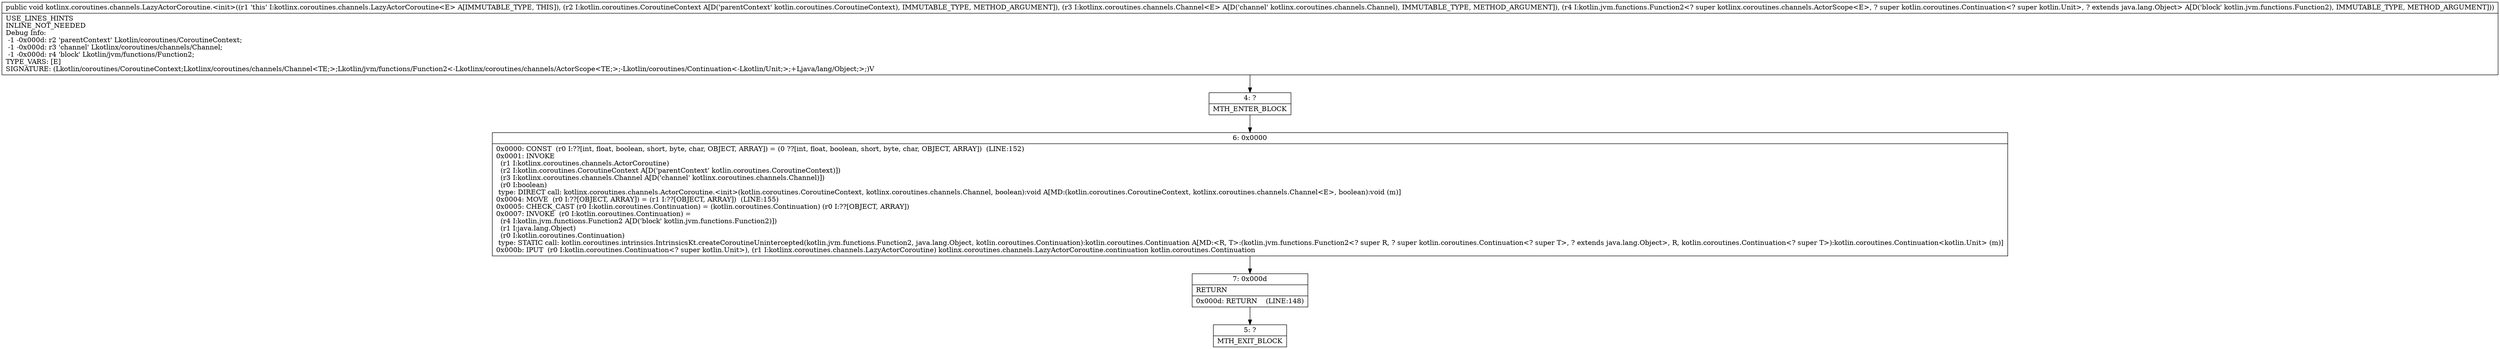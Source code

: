 digraph "CFG forkotlinx.coroutines.channels.LazyActorCoroutine.\<init\>(Lkotlin\/coroutines\/CoroutineContext;Lkotlinx\/coroutines\/channels\/Channel;Lkotlin\/jvm\/functions\/Function2;)V" {
Node_4 [shape=record,label="{4\:\ ?|MTH_ENTER_BLOCK\l}"];
Node_6 [shape=record,label="{6\:\ 0x0000|0x0000: CONST  (r0 I:??[int, float, boolean, short, byte, char, OBJECT, ARRAY]) = (0 ??[int, float, boolean, short, byte, char, OBJECT, ARRAY])  (LINE:152)\l0x0001: INVOKE  \l  (r1 I:kotlinx.coroutines.channels.ActorCoroutine)\l  (r2 I:kotlin.coroutines.CoroutineContext A[D('parentContext' kotlin.coroutines.CoroutineContext)])\l  (r3 I:kotlinx.coroutines.channels.Channel A[D('channel' kotlinx.coroutines.channels.Channel)])\l  (r0 I:boolean)\l type: DIRECT call: kotlinx.coroutines.channels.ActorCoroutine.\<init\>(kotlin.coroutines.CoroutineContext, kotlinx.coroutines.channels.Channel, boolean):void A[MD:(kotlin.coroutines.CoroutineContext, kotlinx.coroutines.channels.Channel\<E\>, boolean):void (m)]\l0x0004: MOVE  (r0 I:??[OBJECT, ARRAY]) = (r1 I:??[OBJECT, ARRAY])  (LINE:155)\l0x0005: CHECK_CAST (r0 I:kotlin.coroutines.Continuation) = (kotlin.coroutines.Continuation) (r0 I:??[OBJECT, ARRAY]) \l0x0007: INVOKE  (r0 I:kotlin.coroutines.Continuation) = \l  (r4 I:kotlin.jvm.functions.Function2 A[D('block' kotlin.jvm.functions.Function2)])\l  (r1 I:java.lang.Object)\l  (r0 I:kotlin.coroutines.Continuation)\l type: STATIC call: kotlin.coroutines.intrinsics.IntrinsicsKt.createCoroutineUnintercepted(kotlin.jvm.functions.Function2, java.lang.Object, kotlin.coroutines.Continuation):kotlin.coroutines.Continuation A[MD:\<R, T\>:(kotlin.jvm.functions.Function2\<? super R, ? super kotlin.coroutines.Continuation\<? super T\>, ? extends java.lang.Object\>, R, kotlin.coroutines.Continuation\<? super T\>):kotlin.coroutines.Continuation\<kotlin.Unit\> (m)]\l0x000b: IPUT  (r0 I:kotlin.coroutines.Continuation\<? super kotlin.Unit\>), (r1 I:kotlinx.coroutines.channels.LazyActorCoroutine) kotlinx.coroutines.channels.LazyActorCoroutine.continuation kotlin.coroutines.Continuation \l}"];
Node_7 [shape=record,label="{7\:\ 0x000d|RETURN\l|0x000d: RETURN    (LINE:148)\l}"];
Node_5 [shape=record,label="{5\:\ ?|MTH_EXIT_BLOCK\l}"];
MethodNode[shape=record,label="{public void kotlinx.coroutines.channels.LazyActorCoroutine.\<init\>((r1 'this' I:kotlinx.coroutines.channels.LazyActorCoroutine\<E\> A[IMMUTABLE_TYPE, THIS]), (r2 I:kotlin.coroutines.CoroutineContext A[D('parentContext' kotlin.coroutines.CoroutineContext), IMMUTABLE_TYPE, METHOD_ARGUMENT]), (r3 I:kotlinx.coroutines.channels.Channel\<E\> A[D('channel' kotlinx.coroutines.channels.Channel), IMMUTABLE_TYPE, METHOD_ARGUMENT]), (r4 I:kotlin.jvm.functions.Function2\<? super kotlinx.coroutines.channels.ActorScope\<E\>, ? super kotlin.coroutines.Continuation\<? super kotlin.Unit\>, ? extends java.lang.Object\> A[D('block' kotlin.jvm.functions.Function2), IMMUTABLE_TYPE, METHOD_ARGUMENT]))  | USE_LINES_HINTS\lINLINE_NOT_NEEDED\lDebug Info:\l  \-1 \-0x000d: r2 'parentContext' Lkotlin\/coroutines\/CoroutineContext;\l  \-1 \-0x000d: r3 'channel' Lkotlinx\/coroutines\/channels\/Channel;\l  \-1 \-0x000d: r4 'block' Lkotlin\/jvm\/functions\/Function2;\lTYPE_VARS: [E]\lSIGNATURE: (Lkotlin\/coroutines\/CoroutineContext;Lkotlinx\/coroutines\/channels\/Channel\<TE;\>;Lkotlin\/jvm\/functions\/Function2\<\-Lkotlinx\/coroutines\/channels\/ActorScope\<TE;\>;\-Lkotlin\/coroutines\/Continuation\<\-Lkotlin\/Unit;\>;+Ljava\/lang\/Object;\>;)V\l}"];
MethodNode -> Node_4;Node_4 -> Node_6;
Node_6 -> Node_7;
Node_7 -> Node_5;
}

